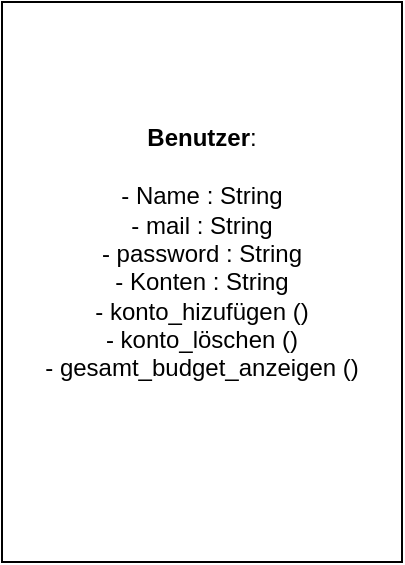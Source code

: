 <mxfile version="26.0.16">
  <diagram name="Page-1" id="x-BNVN3OSNsevC6Qfrl9">
    <mxGraphModel dx="1834" dy="802" grid="1" gridSize="10" guides="1" tooltips="1" connect="1" arrows="1" fold="1" page="0" pageScale="1" pageWidth="827" pageHeight="1169" math="0" shadow="0">
      <root>
        <mxCell id="0" />
        <mxCell id="1" parent="0" />
        <mxCell id="wg7_ObE9FOS7hgl4LA-m-1" value="&lt;b&gt;Benutzer&lt;/b&gt;:&lt;div&gt;&lt;br&gt;&lt;/div&gt;&lt;div&gt;- Name : String&lt;/div&gt;&lt;div&gt;- mail : String&lt;/div&gt;&lt;div&gt;- password : String&lt;/div&gt;&lt;div&gt;- Konten : String&lt;/div&gt;&lt;div&gt;- konto_hizufügen ()&lt;/div&gt;&lt;div&gt;- konto_löschen ()&lt;/div&gt;&lt;div&gt;- gesamt_budget_anzeigen ()&lt;/div&gt;&lt;div&gt;&lt;br&gt;&lt;/div&gt;&lt;div&gt;&lt;br&gt;&lt;/div&gt;" style="rounded=0;whiteSpace=wrap;html=1;" vertex="1" parent="1">
          <mxGeometry x="-90" y="80" width="200" height="280" as="geometry" />
        </mxCell>
      </root>
    </mxGraphModel>
  </diagram>
</mxfile>

